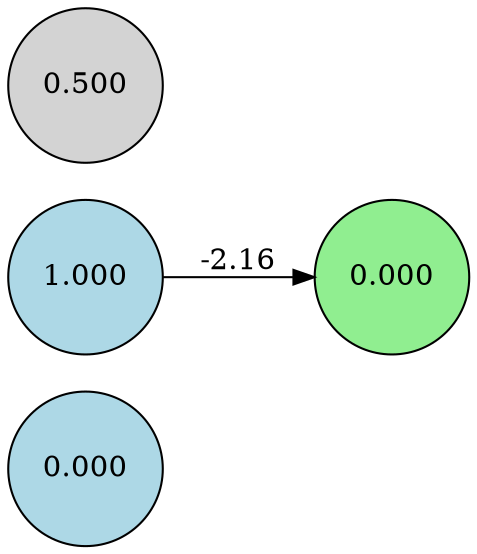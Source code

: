 digraph neat {
  rankdir=LR;
  node [shape=circle];
  node0 [label="0.000", style=filled, fillcolor=lightblue];
  node1 [label="1.000", style=filled, fillcolor=lightblue];
  node110 [label="0.000", style=filled, fillcolor=lightgreen];
  node156 [label="0.500", style=filled, fillcolor=lightgray];
  node1 -> node110 [label="-2.16"];
}
